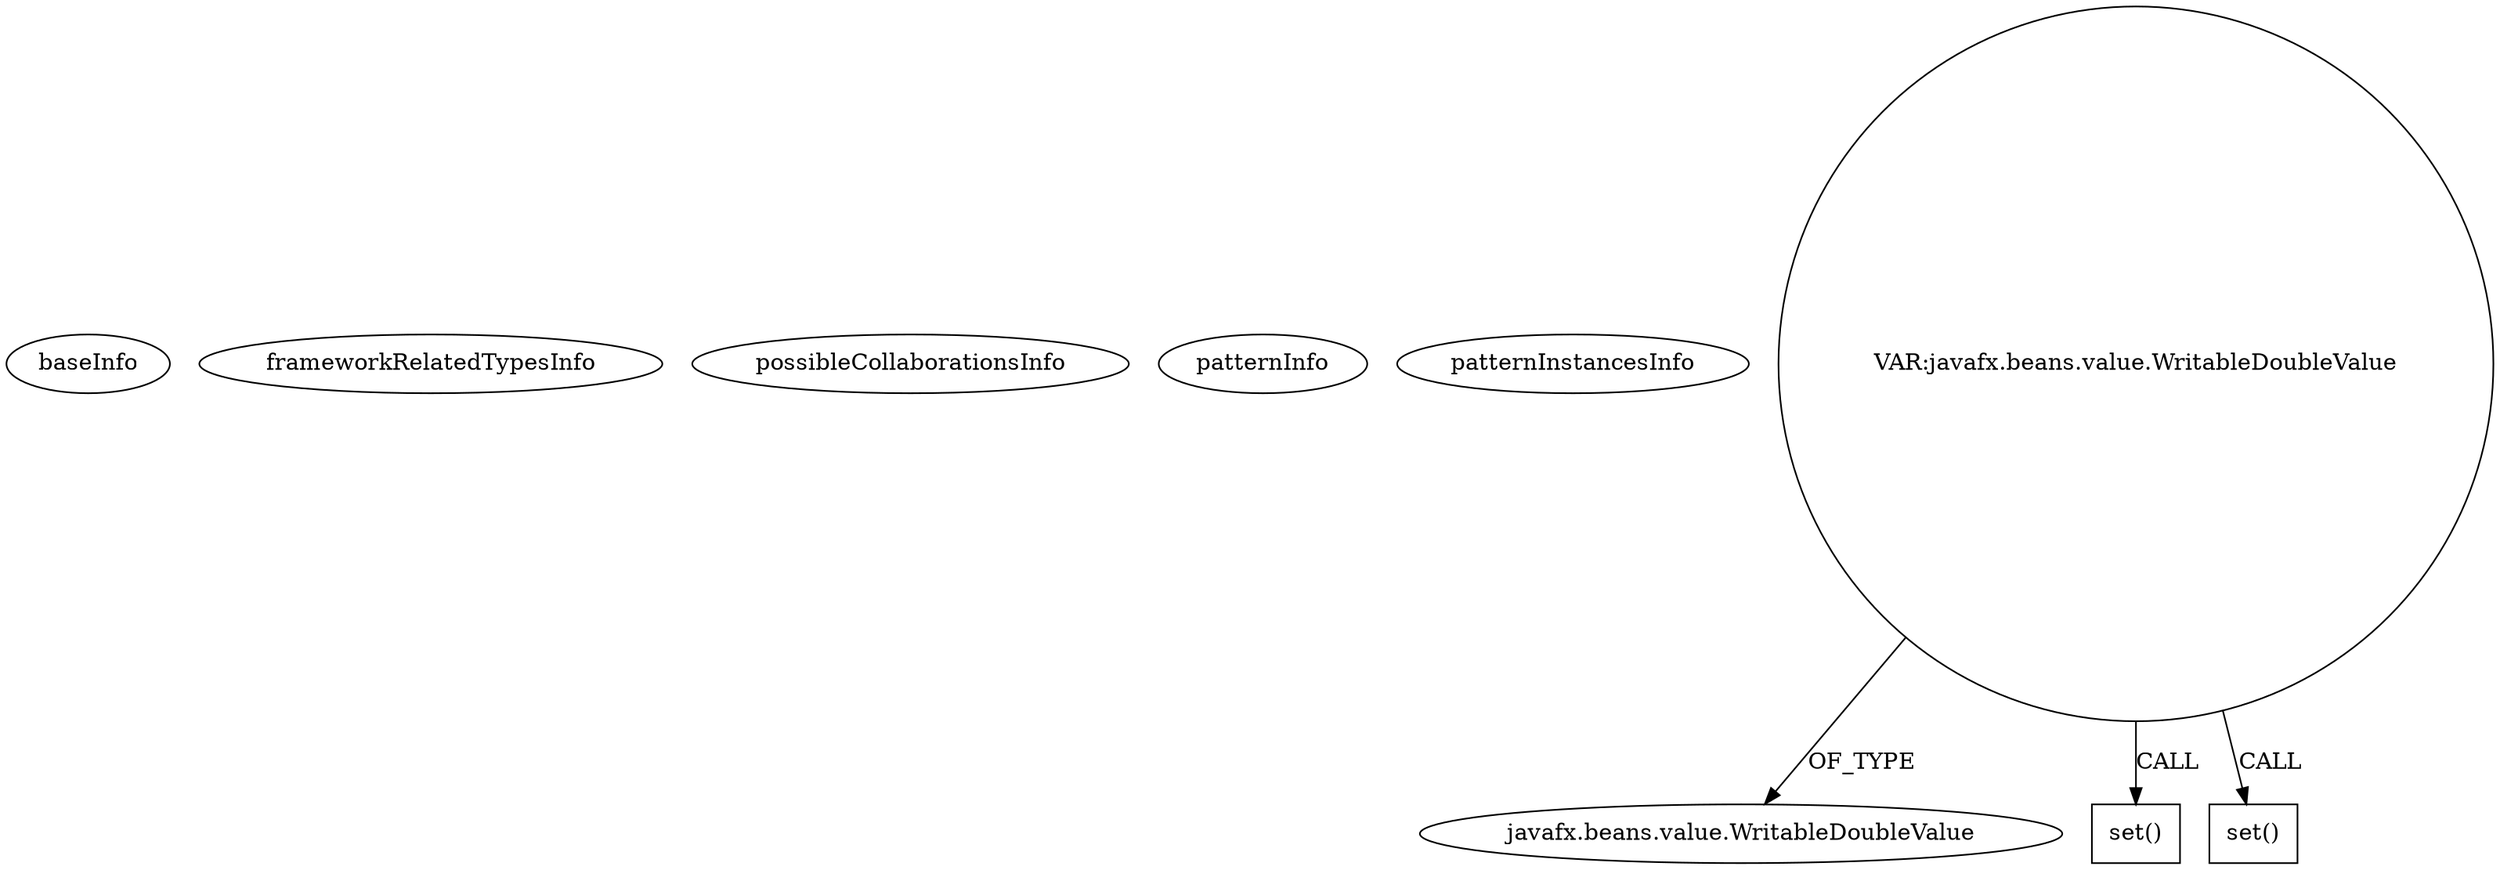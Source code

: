digraph {
baseInfo[graphId=2267,category="pattern",isAnonymous=false,possibleRelation=false]
frameworkRelatedTypesInfo[]
possibleCollaborationsInfo[]
patternInfo[frequency=2.0,patternRootClient=null]
patternInstancesInfo[0="bianconejo-CEFX~/bianconejo-CEFX/CEFX-master/src/cefx/CECommandeController.java~void initialize(java.net.URL,java.util.ResourceBundle)~2092",1="bianconejo-CEFX~/bianconejo-CEFX/CEFX-master/src/cefx/CECommandeController.java~CECommandeController~2084"]
107[label="javafx.beans.value.WritableDoubleValue",vertexType="FRAMEWORK_INTERFACE_TYPE",isFrameworkType=false]
105[label="VAR:javafx.beans.value.WritableDoubleValue",vertexType="VARIABLE_EXPRESION",isFrameworkType=false,shape=circle]
106[label="set()",vertexType="INSIDE_CALL",isFrameworkType=false,shape=box]
432[label="set()",vertexType="INSIDE_CALL",isFrameworkType=false,shape=box]
105->432[label="CALL"]
105->107[label="OF_TYPE"]
105->106[label="CALL"]
}
